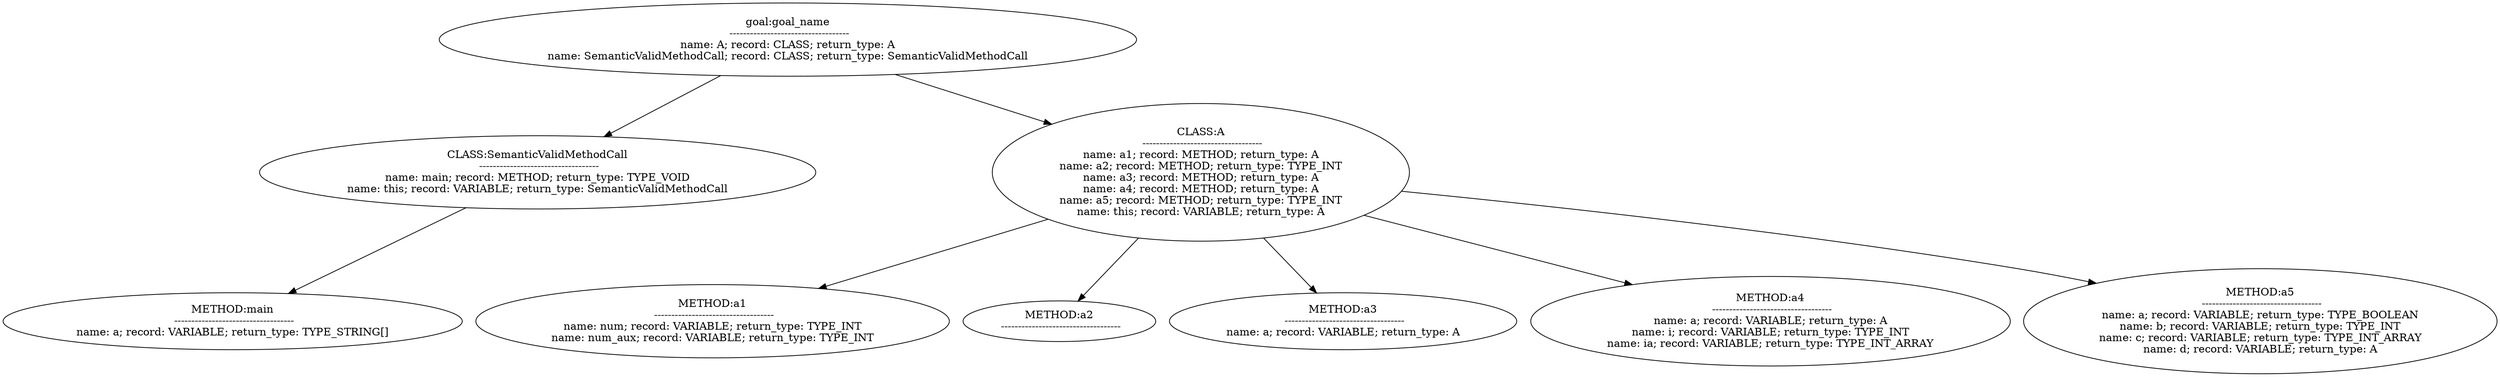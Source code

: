 digraph {
n0 [label="goal:goal_name
 -----------------------------------
name: A; record: CLASS; return_type: A
name: SemanticValidMethodCall; record: CLASS; return_type: SemanticValidMethodCall
"];
n1 [label="CLASS:SemanticValidMethodCall
 -----------------------------------
name: main; record: METHOD; return_type: TYPE_VOID
name: this; record: VARIABLE; return_type: SemanticValidMethodCall
"];
n2 [label="METHOD:main
 -----------------------------------
name: a; record: VARIABLE; return_type: TYPE_STRING[]
"];
n1 -> n2
n0 -> n1
n3 [label="CLASS:A
 -----------------------------------
name: a1; record: METHOD; return_type: A
name: a2; record: METHOD; return_type: TYPE_INT
name: a3; record: METHOD; return_type: A
name: a4; record: METHOD; return_type: A
name: a5; record: METHOD; return_type: TYPE_INT
name: this; record: VARIABLE; return_type: A
"];
n4 [label="METHOD:a1
 -----------------------------------
name: num; record: VARIABLE; return_type: TYPE_INT
name: num_aux; record: VARIABLE; return_type: TYPE_INT
"];
n3 -> n4
n5 [label="METHOD:a2
 -----------------------------------
"];
n3 -> n5
n6 [label="METHOD:a3
 -----------------------------------
name: a; record: VARIABLE; return_type: A
"];
n3 -> n6
n7 [label="METHOD:a4
 -----------------------------------
name: a; record: VARIABLE; return_type: A
name: i; record: VARIABLE; return_type: TYPE_INT
name: ia; record: VARIABLE; return_type: TYPE_INT_ARRAY
"];
n3 -> n7
n8 [label="METHOD:a5
 -----------------------------------
name: a; record: VARIABLE; return_type: TYPE_BOOLEAN
name: b; record: VARIABLE; return_type: TYPE_INT
name: c; record: VARIABLE; return_type: TYPE_INT_ARRAY
name: d; record: VARIABLE; return_type: A
"];
n3 -> n8
n0 -> n3
}
